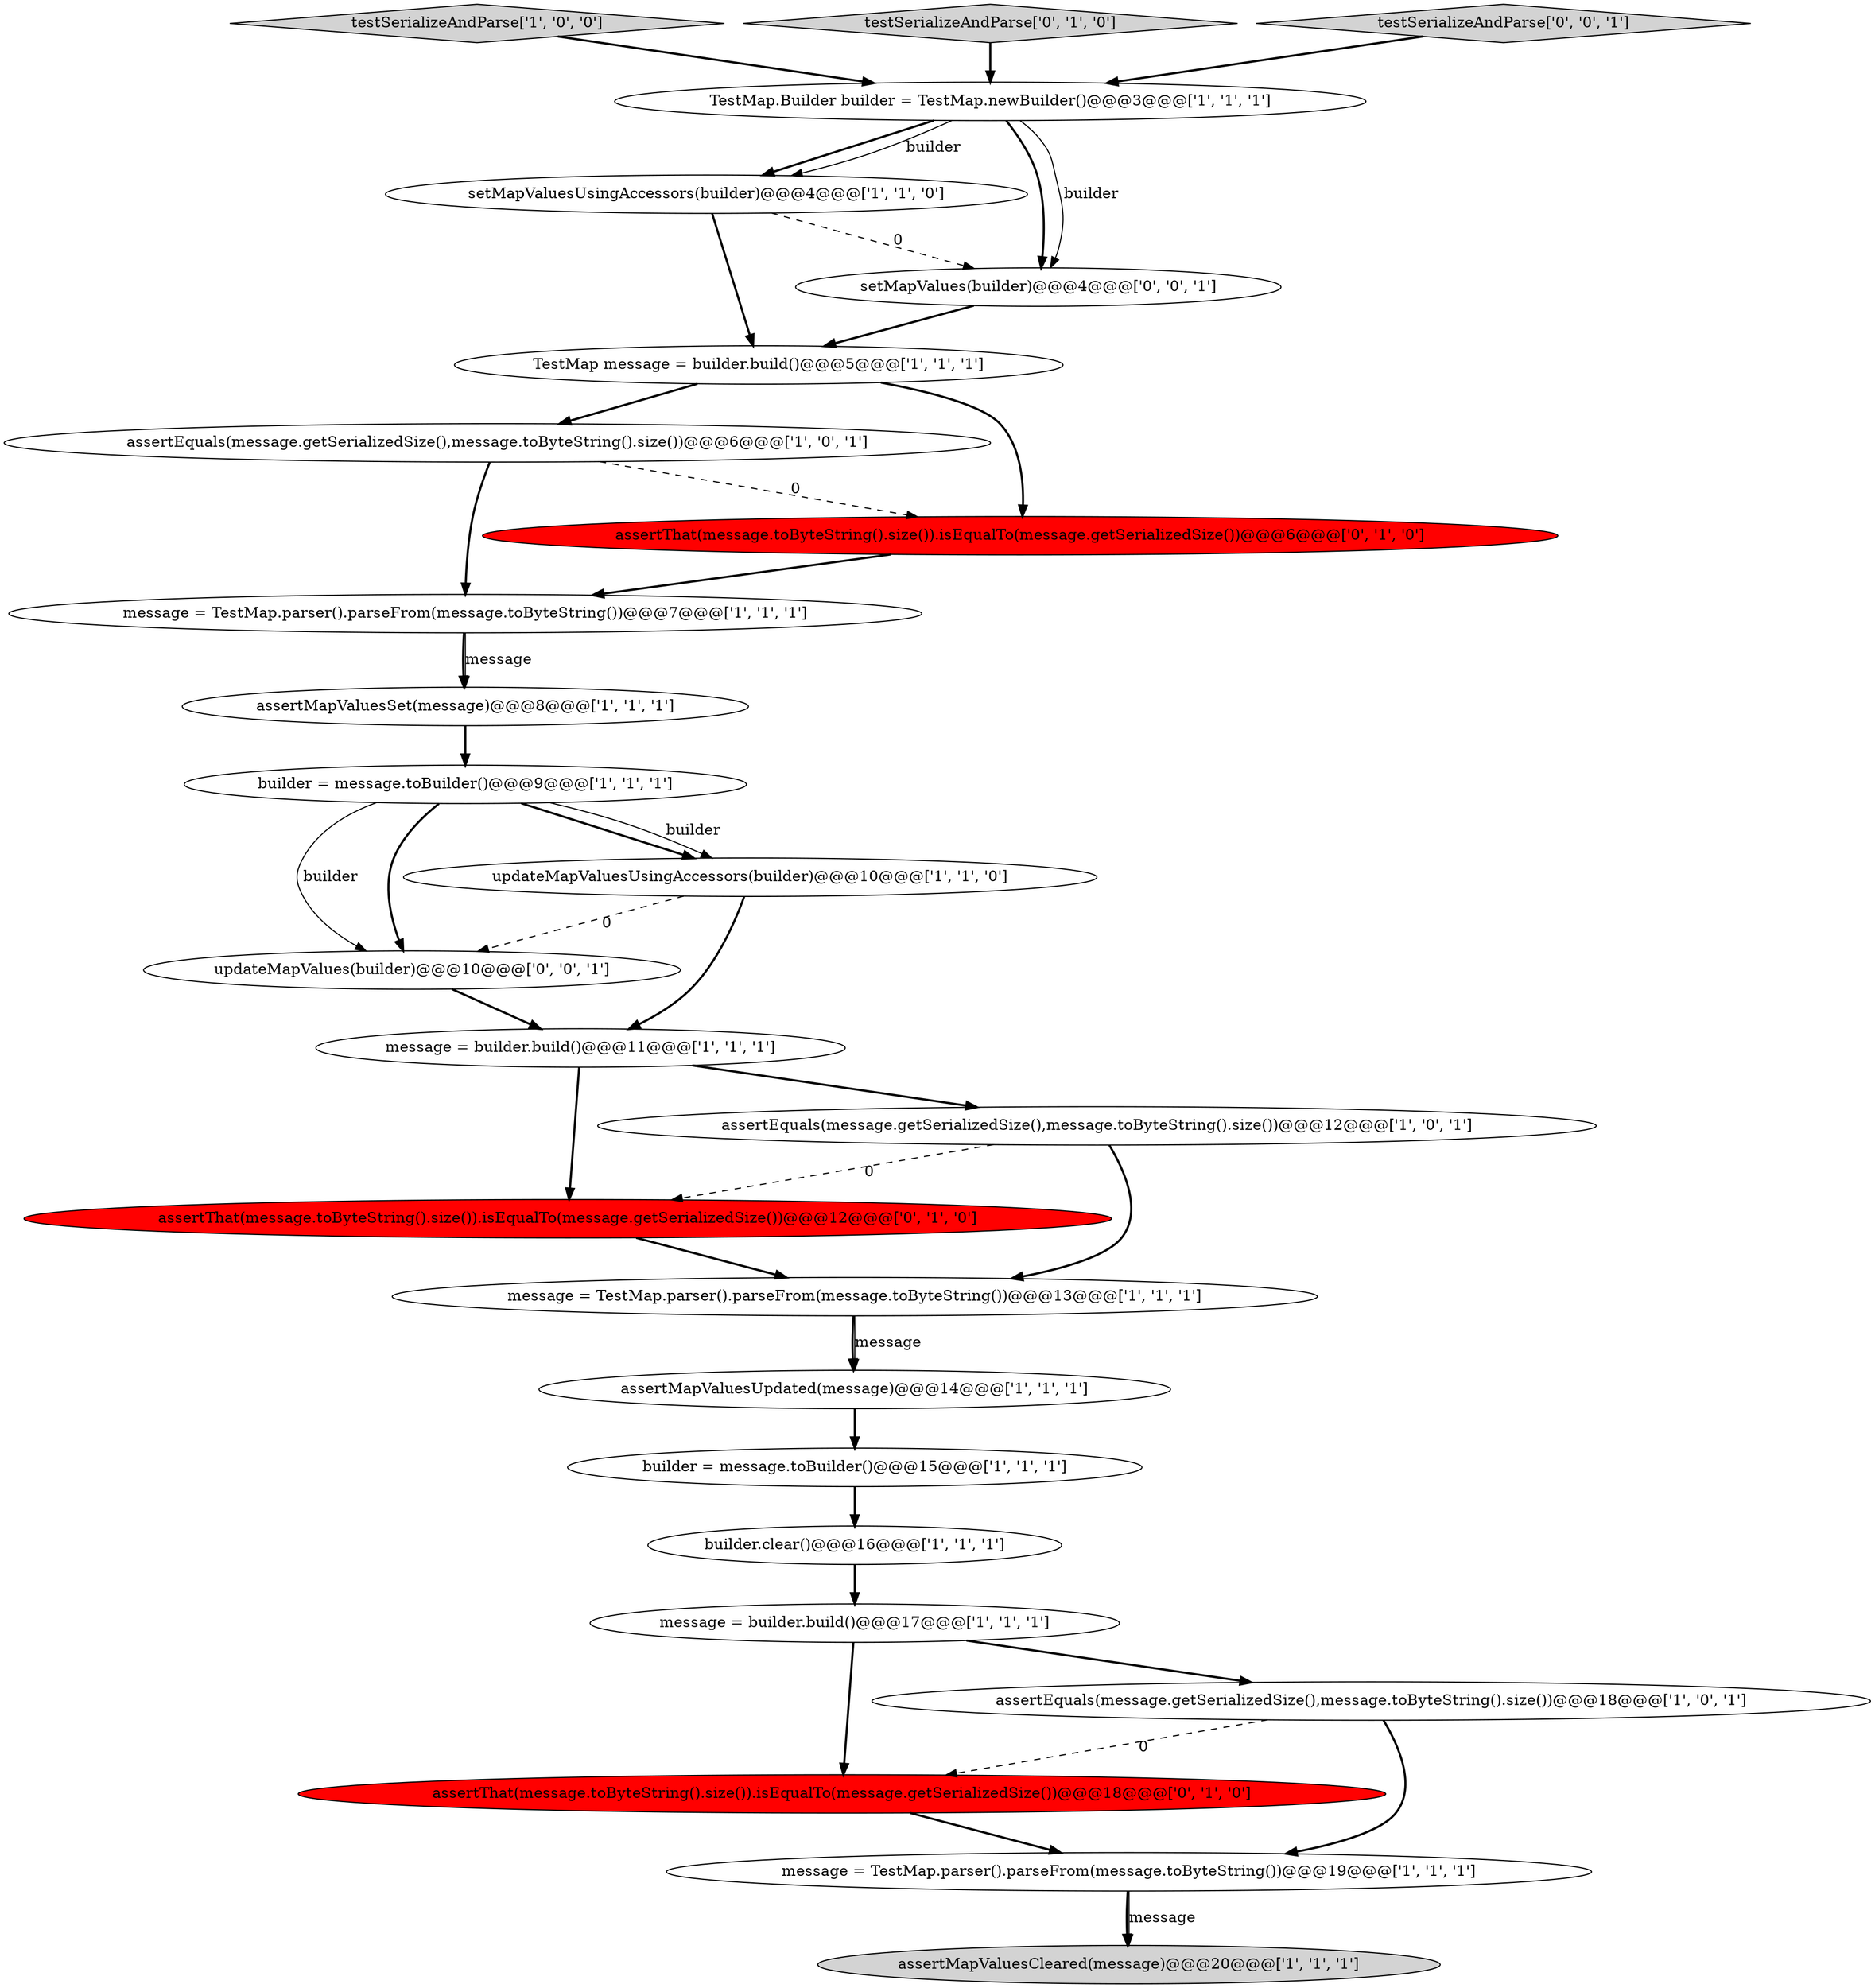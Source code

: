 digraph {
22 [style = filled, label = "assertThat(message.toByteString().size()).isEqualTo(message.getSerializedSize())@@@18@@@['0', '1', '0']", fillcolor = red, shape = ellipse image = "AAA1AAABBB2BBB"];
18 [style = filled, label = "assertMapValuesUpdated(message)@@@14@@@['1', '1', '1']", fillcolor = white, shape = ellipse image = "AAA0AAABBB1BBB"];
2 [style = filled, label = "setMapValuesUsingAccessors(builder)@@@4@@@['1', '1', '0']", fillcolor = white, shape = ellipse image = "AAA0AAABBB1BBB"];
14 [style = filled, label = "message = TestMap.parser().parseFrom(message.toByteString())@@@13@@@['1', '1', '1']", fillcolor = white, shape = ellipse image = "AAA0AAABBB1BBB"];
4 [style = filled, label = "testSerializeAndParse['1', '0', '0']", fillcolor = lightgray, shape = diamond image = "AAA0AAABBB1BBB"];
7 [style = filled, label = "assertMapValuesSet(message)@@@8@@@['1', '1', '1']", fillcolor = white, shape = ellipse image = "AAA0AAABBB1BBB"];
19 [style = filled, label = "testSerializeAndParse['0', '1', '0']", fillcolor = lightgray, shape = diamond image = "AAA0AAABBB2BBB"];
24 [style = filled, label = "updateMapValues(builder)@@@10@@@['0', '0', '1']", fillcolor = white, shape = ellipse image = "AAA0AAABBB3BBB"];
0 [style = filled, label = "assertEquals(message.getSerializedSize(),message.toByteString().size())@@@6@@@['1', '0', '1']", fillcolor = white, shape = ellipse image = "AAA0AAABBB1BBB"];
23 [style = filled, label = "testSerializeAndParse['0', '0', '1']", fillcolor = lightgray, shape = diamond image = "AAA0AAABBB3BBB"];
9 [style = filled, label = "updateMapValuesUsingAccessors(builder)@@@10@@@['1', '1', '0']", fillcolor = white, shape = ellipse image = "AAA0AAABBB1BBB"];
12 [style = filled, label = "builder = message.toBuilder()@@@9@@@['1', '1', '1']", fillcolor = white, shape = ellipse image = "AAA0AAABBB1BBB"];
13 [style = filled, label = "assertMapValuesCleared(message)@@@20@@@['1', '1', '1']", fillcolor = lightgray, shape = ellipse image = "AAA0AAABBB1BBB"];
5 [style = filled, label = "builder.clear()@@@16@@@['1', '1', '1']", fillcolor = white, shape = ellipse image = "AAA0AAABBB1BBB"];
25 [style = filled, label = "setMapValues(builder)@@@4@@@['0', '0', '1']", fillcolor = white, shape = ellipse image = "AAA0AAABBB3BBB"];
8 [style = filled, label = "TestMap message = builder.build()@@@5@@@['1', '1', '1']", fillcolor = white, shape = ellipse image = "AAA0AAABBB1BBB"];
20 [style = filled, label = "assertThat(message.toByteString().size()).isEqualTo(message.getSerializedSize())@@@6@@@['0', '1', '0']", fillcolor = red, shape = ellipse image = "AAA1AAABBB2BBB"];
21 [style = filled, label = "assertThat(message.toByteString().size()).isEqualTo(message.getSerializedSize())@@@12@@@['0', '1', '0']", fillcolor = red, shape = ellipse image = "AAA1AAABBB2BBB"];
15 [style = filled, label = "TestMap.Builder builder = TestMap.newBuilder()@@@3@@@['1', '1', '1']", fillcolor = white, shape = ellipse image = "AAA0AAABBB1BBB"];
3 [style = filled, label = "builder = message.toBuilder()@@@15@@@['1', '1', '1']", fillcolor = white, shape = ellipse image = "AAA0AAABBB1BBB"];
10 [style = filled, label = "message = TestMap.parser().parseFrom(message.toByteString())@@@7@@@['1', '1', '1']", fillcolor = white, shape = ellipse image = "AAA0AAABBB1BBB"];
16 [style = filled, label = "message = builder.build()@@@11@@@['1', '1', '1']", fillcolor = white, shape = ellipse image = "AAA0AAABBB1BBB"];
1 [style = filled, label = "message = TestMap.parser().parseFrom(message.toByteString())@@@19@@@['1', '1', '1']", fillcolor = white, shape = ellipse image = "AAA0AAABBB1BBB"];
6 [style = filled, label = "message = builder.build()@@@17@@@['1', '1', '1']", fillcolor = white, shape = ellipse image = "AAA0AAABBB1BBB"];
17 [style = filled, label = "assertEquals(message.getSerializedSize(),message.toByteString().size())@@@12@@@['1', '0', '1']", fillcolor = white, shape = ellipse image = "AAA0AAABBB1BBB"];
11 [style = filled, label = "assertEquals(message.getSerializedSize(),message.toByteString().size())@@@18@@@['1', '0', '1']", fillcolor = white, shape = ellipse image = "AAA0AAABBB1BBB"];
18->3 [style = bold, label=""];
15->2 [style = bold, label=""];
9->24 [style = dashed, label="0"];
7->12 [style = bold, label=""];
12->24 [style = solid, label="builder"];
11->1 [style = bold, label=""];
6->22 [style = bold, label=""];
15->25 [style = bold, label=""];
4->15 [style = bold, label=""];
23->15 [style = bold, label=""];
11->22 [style = dashed, label="0"];
15->25 [style = solid, label="builder"];
16->17 [style = bold, label=""];
12->24 [style = bold, label=""];
12->9 [style = bold, label=""];
0->20 [style = dashed, label="0"];
17->21 [style = dashed, label="0"];
10->7 [style = bold, label=""];
1->13 [style = bold, label=""];
9->16 [style = bold, label=""];
20->10 [style = bold, label=""];
8->0 [style = bold, label=""];
1->13 [style = solid, label="message"];
24->16 [style = bold, label=""];
0->10 [style = bold, label=""];
3->5 [style = bold, label=""];
8->20 [style = bold, label=""];
5->6 [style = bold, label=""];
17->14 [style = bold, label=""];
16->21 [style = bold, label=""];
6->11 [style = bold, label=""];
2->25 [style = dashed, label="0"];
14->18 [style = bold, label=""];
25->8 [style = bold, label=""];
14->18 [style = solid, label="message"];
22->1 [style = bold, label=""];
19->15 [style = bold, label=""];
10->7 [style = solid, label="message"];
15->2 [style = solid, label="builder"];
2->8 [style = bold, label=""];
12->9 [style = solid, label="builder"];
21->14 [style = bold, label=""];
}
